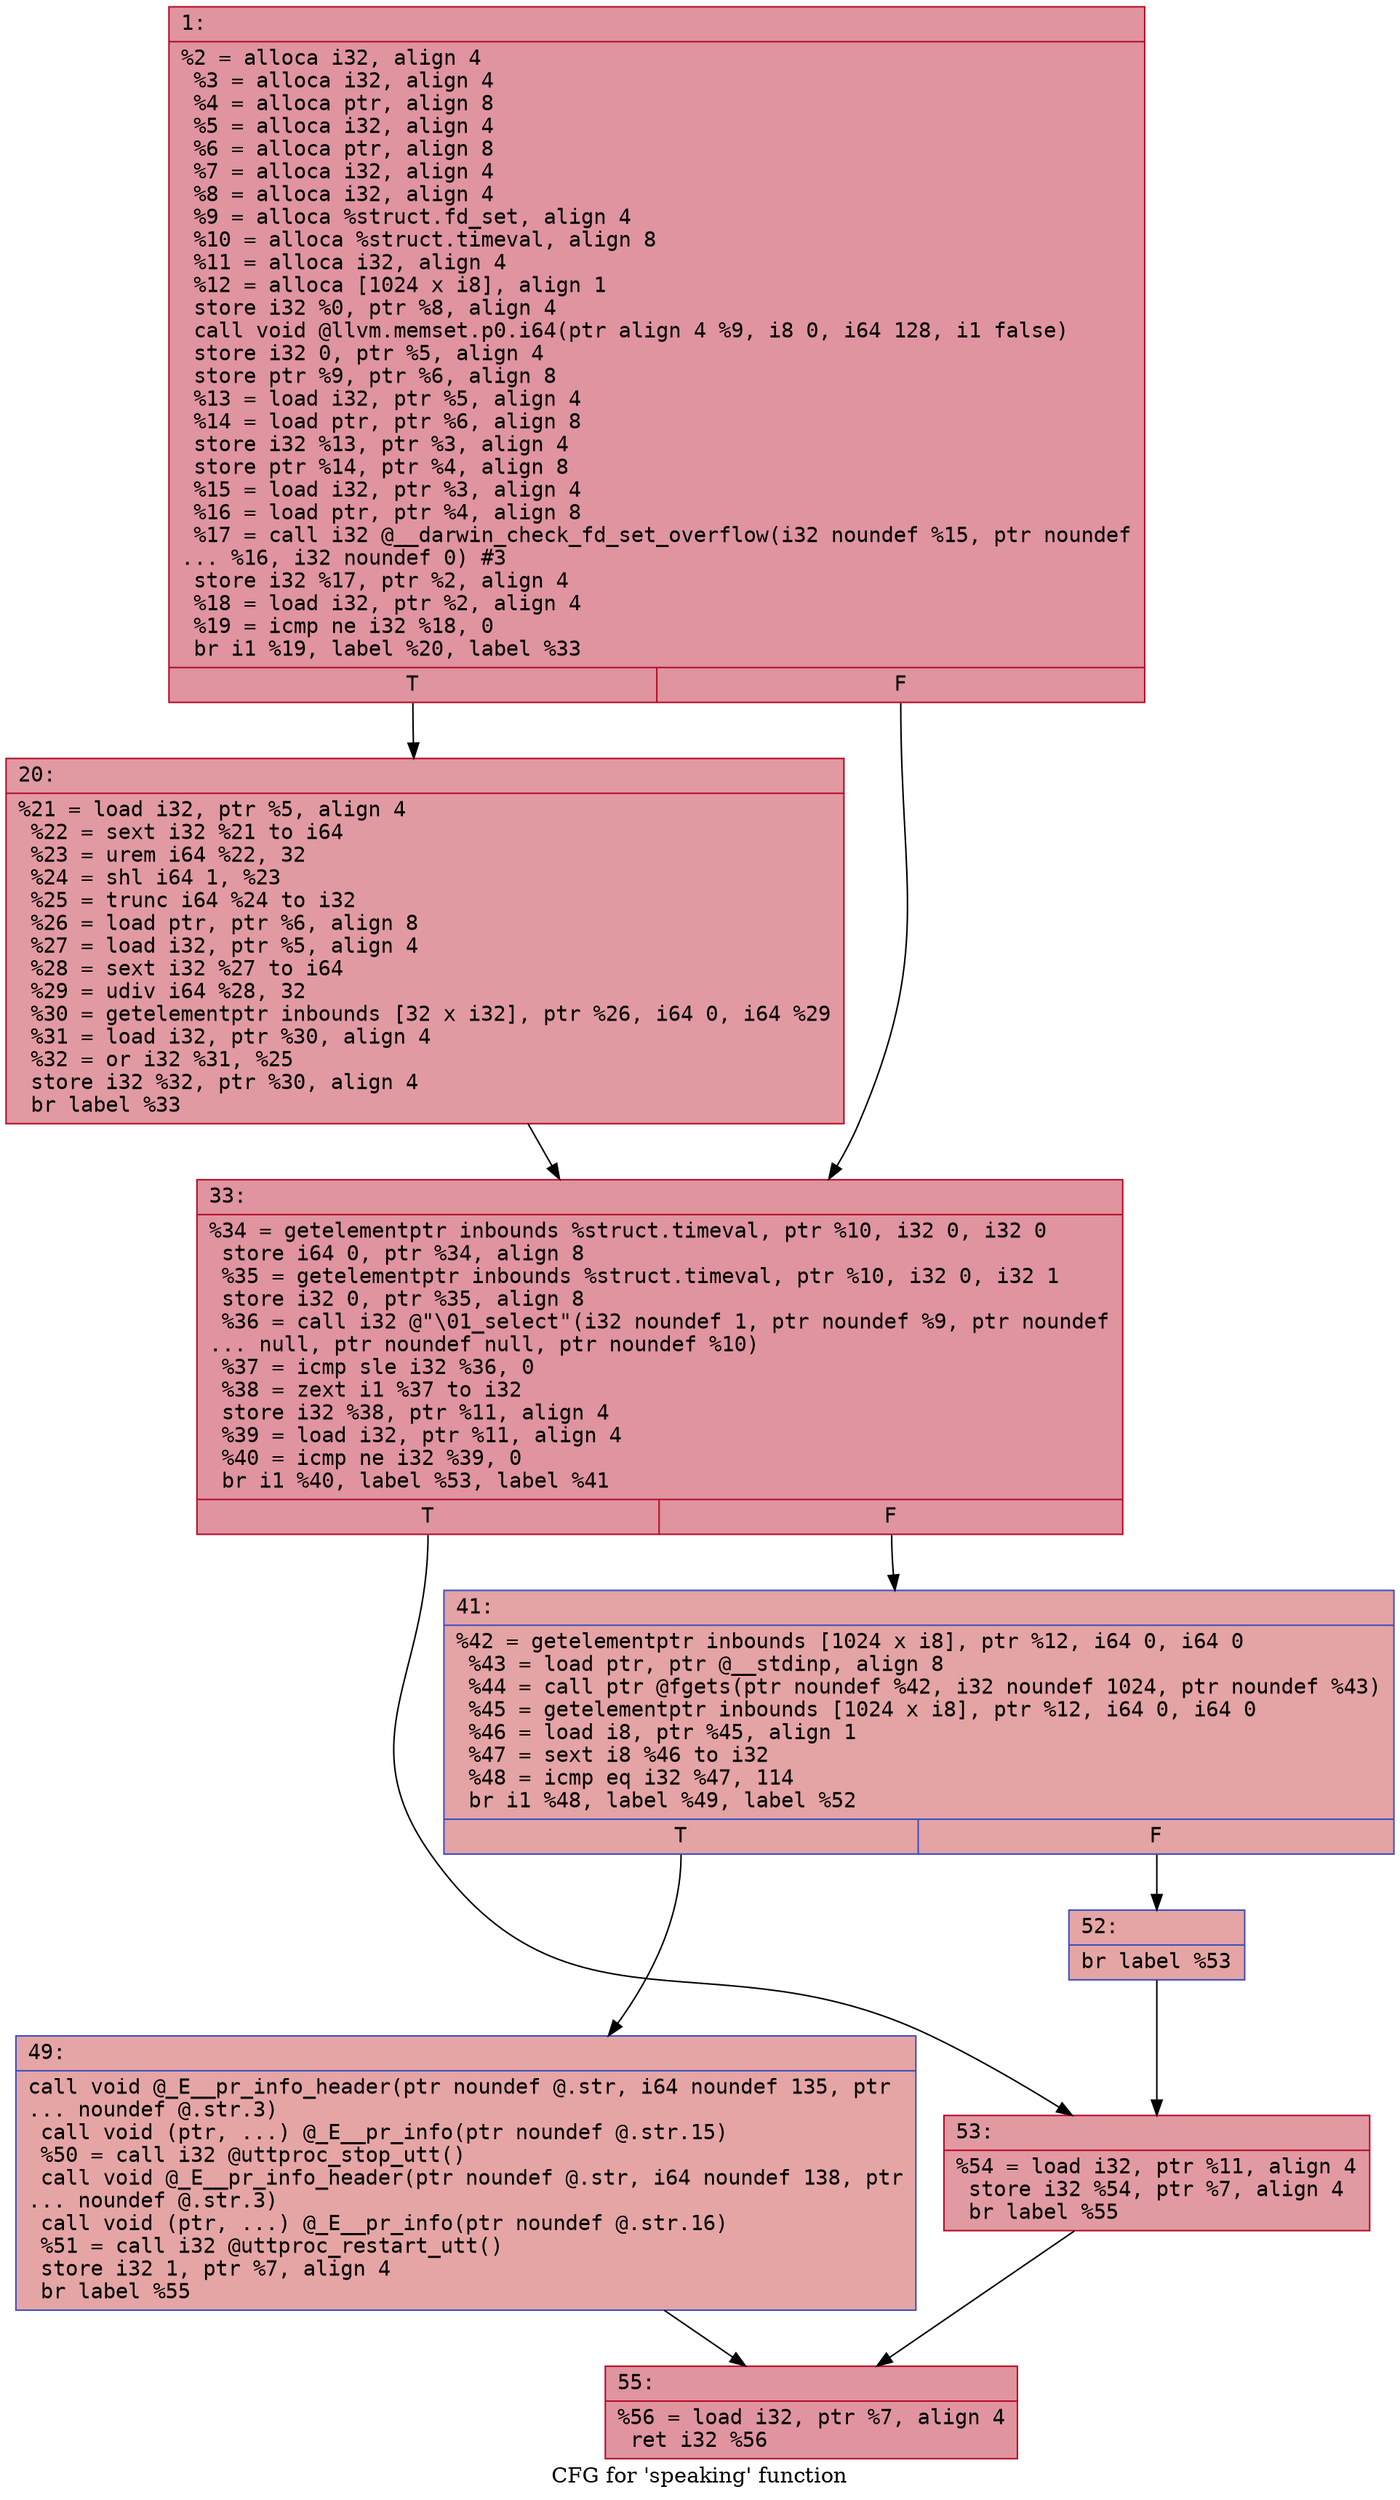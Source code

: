 digraph "CFG for 'speaking' function" {
	label="CFG for 'speaking' function";

	Node0x600003e52670 [shape=record,color="#b70d28ff", style=filled, fillcolor="#b70d2870" fontname="Courier",label="{1:\l|  %2 = alloca i32, align 4\l  %3 = alloca i32, align 4\l  %4 = alloca ptr, align 8\l  %5 = alloca i32, align 4\l  %6 = alloca ptr, align 8\l  %7 = alloca i32, align 4\l  %8 = alloca i32, align 4\l  %9 = alloca %struct.fd_set, align 4\l  %10 = alloca %struct.timeval, align 8\l  %11 = alloca i32, align 4\l  %12 = alloca [1024 x i8], align 1\l  store i32 %0, ptr %8, align 4\l  call void @llvm.memset.p0.i64(ptr align 4 %9, i8 0, i64 128, i1 false)\l  store i32 0, ptr %5, align 4\l  store ptr %9, ptr %6, align 8\l  %13 = load i32, ptr %5, align 4\l  %14 = load ptr, ptr %6, align 8\l  store i32 %13, ptr %3, align 4\l  store ptr %14, ptr %4, align 8\l  %15 = load i32, ptr %3, align 4\l  %16 = load ptr, ptr %4, align 8\l  %17 = call i32 @__darwin_check_fd_set_overflow(i32 noundef %15, ptr noundef\l... %16, i32 noundef 0) #3\l  store i32 %17, ptr %2, align 4\l  %18 = load i32, ptr %2, align 4\l  %19 = icmp ne i32 %18, 0\l  br i1 %19, label %20, label %33\l|{<s0>T|<s1>F}}"];
	Node0x600003e52670:s0 -> Node0x600003e526c0[tooltip="1 -> 20\nProbability 62.50%" ];
	Node0x600003e52670:s1 -> Node0x600003e52710[tooltip="1 -> 33\nProbability 37.50%" ];
	Node0x600003e526c0 [shape=record,color="#b70d28ff", style=filled, fillcolor="#bb1b2c70" fontname="Courier",label="{20:\l|  %21 = load i32, ptr %5, align 4\l  %22 = sext i32 %21 to i64\l  %23 = urem i64 %22, 32\l  %24 = shl i64 1, %23\l  %25 = trunc i64 %24 to i32\l  %26 = load ptr, ptr %6, align 8\l  %27 = load i32, ptr %5, align 4\l  %28 = sext i32 %27 to i64\l  %29 = udiv i64 %28, 32\l  %30 = getelementptr inbounds [32 x i32], ptr %26, i64 0, i64 %29\l  %31 = load i32, ptr %30, align 4\l  %32 = or i32 %31, %25\l  store i32 %32, ptr %30, align 4\l  br label %33\l}"];
	Node0x600003e526c0 -> Node0x600003e52710[tooltip="20 -> 33\nProbability 100.00%" ];
	Node0x600003e52710 [shape=record,color="#b70d28ff", style=filled, fillcolor="#b70d2870" fontname="Courier",label="{33:\l|  %34 = getelementptr inbounds %struct.timeval, ptr %10, i32 0, i32 0\l  store i64 0, ptr %34, align 8\l  %35 = getelementptr inbounds %struct.timeval, ptr %10, i32 0, i32 1\l  store i32 0, ptr %35, align 8\l  %36 = call i32 @\"\\01_select\"(i32 noundef 1, ptr noundef %9, ptr noundef\l... null, ptr noundef null, ptr noundef %10)\l  %37 = icmp sle i32 %36, 0\l  %38 = zext i1 %37 to i32\l  store i32 %38, ptr %11, align 4\l  %39 = load i32, ptr %11, align 4\l  %40 = icmp ne i32 %39, 0\l  br i1 %40, label %53, label %41\l|{<s0>T|<s1>F}}"];
	Node0x600003e52710:s0 -> Node0x600003e52850[tooltip="33 -> 53\nProbability 62.50%" ];
	Node0x600003e52710:s1 -> Node0x600003e52760[tooltip="33 -> 41\nProbability 37.50%" ];
	Node0x600003e52760 [shape=record,color="#3d50c3ff", style=filled, fillcolor="#c32e3170" fontname="Courier",label="{41:\l|  %42 = getelementptr inbounds [1024 x i8], ptr %12, i64 0, i64 0\l  %43 = load ptr, ptr @__stdinp, align 8\l  %44 = call ptr @fgets(ptr noundef %42, i32 noundef 1024, ptr noundef %43)\l  %45 = getelementptr inbounds [1024 x i8], ptr %12, i64 0, i64 0\l  %46 = load i8, ptr %45, align 1\l  %47 = sext i8 %46 to i32\l  %48 = icmp eq i32 %47, 114\l  br i1 %48, label %49, label %52\l|{<s0>T|<s1>F}}"];
	Node0x600003e52760:s0 -> Node0x600003e527b0[tooltip="41 -> 49\nProbability 50.00%" ];
	Node0x600003e52760:s1 -> Node0x600003e52800[tooltip="41 -> 52\nProbability 50.00%" ];
	Node0x600003e527b0 [shape=record,color="#3d50c3ff", style=filled, fillcolor="#c5333470" fontname="Courier",label="{49:\l|  call void @_E__pr_info_header(ptr noundef @.str, i64 noundef 135, ptr\l... noundef @.str.3)\l  call void (ptr, ...) @_E__pr_info(ptr noundef @.str.15)\l  %50 = call i32 @uttproc_stop_utt()\l  call void @_E__pr_info_header(ptr noundef @.str, i64 noundef 138, ptr\l... noundef @.str.3)\l  call void (ptr, ...) @_E__pr_info(ptr noundef @.str.16)\l  %51 = call i32 @uttproc_restart_utt()\l  store i32 1, ptr %7, align 4\l  br label %55\l}"];
	Node0x600003e527b0 -> Node0x600003e528a0[tooltip="49 -> 55\nProbability 100.00%" ];
	Node0x600003e52800 [shape=record,color="#3d50c3ff", style=filled, fillcolor="#c5333470" fontname="Courier",label="{52:\l|  br label %53\l}"];
	Node0x600003e52800 -> Node0x600003e52850[tooltip="52 -> 53\nProbability 100.00%" ];
	Node0x600003e52850 [shape=record,color="#b70d28ff", style=filled, fillcolor="#bb1b2c70" fontname="Courier",label="{53:\l|  %54 = load i32, ptr %11, align 4\l  store i32 %54, ptr %7, align 4\l  br label %55\l}"];
	Node0x600003e52850 -> Node0x600003e528a0[tooltip="53 -> 55\nProbability 100.00%" ];
	Node0x600003e528a0 [shape=record,color="#b70d28ff", style=filled, fillcolor="#b70d2870" fontname="Courier",label="{55:\l|  %56 = load i32, ptr %7, align 4\l  ret i32 %56\l}"];
}
